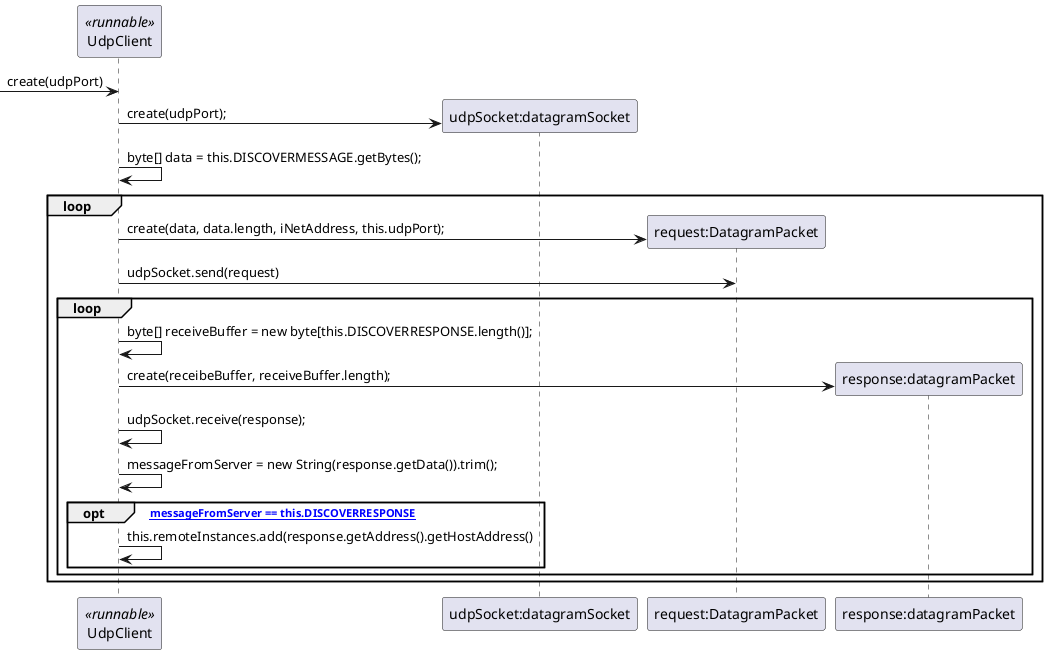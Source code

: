 @startuml doc-files/ipc01_01_design_04.png
participant UdpClient as UdpClient <<runnable>>

-> UdpClient : create(udpPort)
create "udpSocket:datagramSocket" as DS1
UdpClient -> DS1: create(udpPort);
UdpClient -> UdpClient: byte[] data = this.DISCOVERMESSAGE.getBytes();
loop
create "request:DatagramPacket" as DP1
UdpClient -> DP1: create(data, data.length, iNetAddress, this.udpPort);
UdpClient -> DP1: udpSocket.send(request)
loop
UdpClient -> UdpClient: byte[] receiveBuffer = new byte[this.DISCOVERRESPONSE.length()];
create "response:datagramPacket" as DP2
UdpClient -> DP2: create(receibeBuffer, receiveBuffer.length);
UdpClient -> UdpClient: udpSocket.receive(response);
UdpClient -> UdpClient: messageFromServer = new String(response.getData()).trim();
opt [if messageFromServer == this.DISCOVERRESPONSE]
UdpClient -> UdpClient: this.remoteInstances.add(response.getAddress().getHostAddress()
end opt
end loop
end loop
@enduml